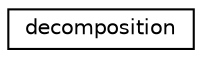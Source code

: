 digraph "Graphical Class Hierarchy"
{
  edge [fontname="Helvetica",fontsize="10",labelfontname="Helvetica",labelfontsize="10"];
  node [fontname="Helvetica",fontsize="10",shape=record];
  rankdir="LR";
  Node0 [label="decomposition",height=0.2,width=0.4,color="black", fillcolor="white", style="filled",URL="$d3/d2b/classdecomposition.html"];
}
